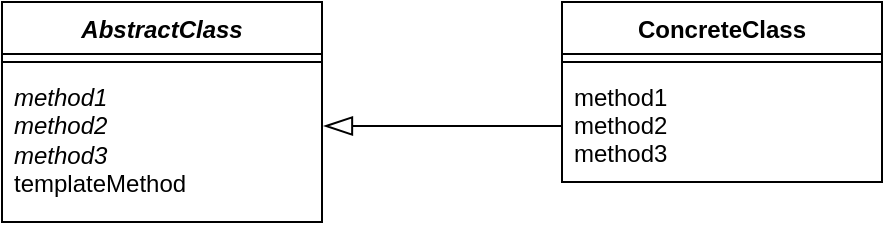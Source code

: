 <mxfile version="13.6.2" type="device"><diagram id="royri4VbtCLGq189sMFB" name="Page-1"><mxGraphModel dx="1106" dy="860" grid="1" gridSize="10" guides="1" tooltips="1" connect="1" arrows="1" fold="1" page="1" pageScale="1" pageWidth="850" pageHeight="1100" math="0" shadow="0"><root><mxCell id="0"/><mxCell id="1" parent="0"/><mxCell id="6K6Ad4OWprDhcVBoQSQR-1" value="AbstractClass" style="swimlane;fontStyle=3;align=center;verticalAlign=top;childLayout=stackLayout;horizontal=1;startSize=26;horizontalStack=0;resizeParent=1;resizeParentMax=0;resizeLast=0;collapsible=1;marginBottom=0;fillColor=none;" parent="1" vertex="1"><mxGeometry x="220" y="400" width="160" height="110" as="geometry"/></mxCell><mxCell id="6K6Ad4OWprDhcVBoQSQR-3" value="" style="line;strokeWidth=1;fillColor=none;align=left;verticalAlign=middle;spacingTop=-1;spacingLeft=3;spacingRight=3;rotatable=0;labelPosition=right;points=[];portConstraint=eastwest;" parent="6K6Ad4OWprDhcVBoQSQR-1" vertex="1"><mxGeometry y="26" width="160" height="8" as="geometry"/></mxCell><mxCell id="6K6Ad4OWprDhcVBoQSQR-4" value="&lt;i&gt;method1&lt;br&gt;method2&lt;br&gt;method3&lt;/i&gt;&lt;br&gt;templateMethod" style="text;strokeColor=none;fillColor=none;align=left;verticalAlign=top;spacingLeft=4;spacingRight=4;overflow=hidden;rotatable=0;points=[[0,0.5],[1,0.5]];portConstraint=eastwest;html=1;" parent="6K6Ad4OWprDhcVBoQSQR-1" vertex="1"><mxGeometry y="34" width="160" height="76" as="geometry"/></mxCell><mxCell id="6K6Ad4OWprDhcVBoQSQR-5" value="ConcreteClass" style="swimlane;fontStyle=1;align=center;verticalAlign=top;childLayout=stackLayout;horizontal=1;startSize=26;horizontalStack=0;resizeParent=1;resizeParentMax=0;resizeLast=0;collapsible=1;marginBottom=0;fillColor=none;" parent="1" vertex="1"><mxGeometry x="500" y="400" width="160" height="90" as="geometry"/></mxCell><mxCell id="6K6Ad4OWprDhcVBoQSQR-7" value="" style="line;strokeWidth=1;fillColor=none;align=left;verticalAlign=middle;spacingTop=-1;spacingLeft=3;spacingRight=3;rotatable=0;labelPosition=right;points=[];portConstraint=eastwest;" parent="6K6Ad4OWprDhcVBoQSQR-5" vertex="1"><mxGeometry y="26" width="160" height="8" as="geometry"/></mxCell><mxCell id="6K6Ad4OWprDhcVBoQSQR-8" value="method1&#10;method2&#10;method3" style="text;strokeColor=none;fillColor=none;align=left;verticalAlign=top;spacingLeft=4;spacingRight=4;overflow=hidden;rotatable=0;points=[[0,0.5],[1,0.5]];portConstraint=eastwest;" parent="6K6Ad4OWprDhcVBoQSQR-5" vertex="1"><mxGeometry y="34" width="160" height="56" as="geometry"/></mxCell><mxCell id="6K6Ad4OWprDhcVBoQSQR-9" style="edgeStyle=orthogonalEdgeStyle;rounded=0;orthogonalLoop=1;jettySize=auto;html=1;exitX=0;exitY=0.5;exitDx=0;exitDy=0;entryX=1.006;entryY=0.368;entryDx=0;entryDy=0;entryPerimeter=0;startSize=6;endSize=12;endArrow=blockThin;endFill=0;" parent="1" source="6K6Ad4OWprDhcVBoQSQR-8" target="6K6Ad4OWprDhcVBoQSQR-4" edge="1"><mxGeometry relative="1" as="geometry"/></mxCell></root></mxGraphModel></diagram></mxfile>
